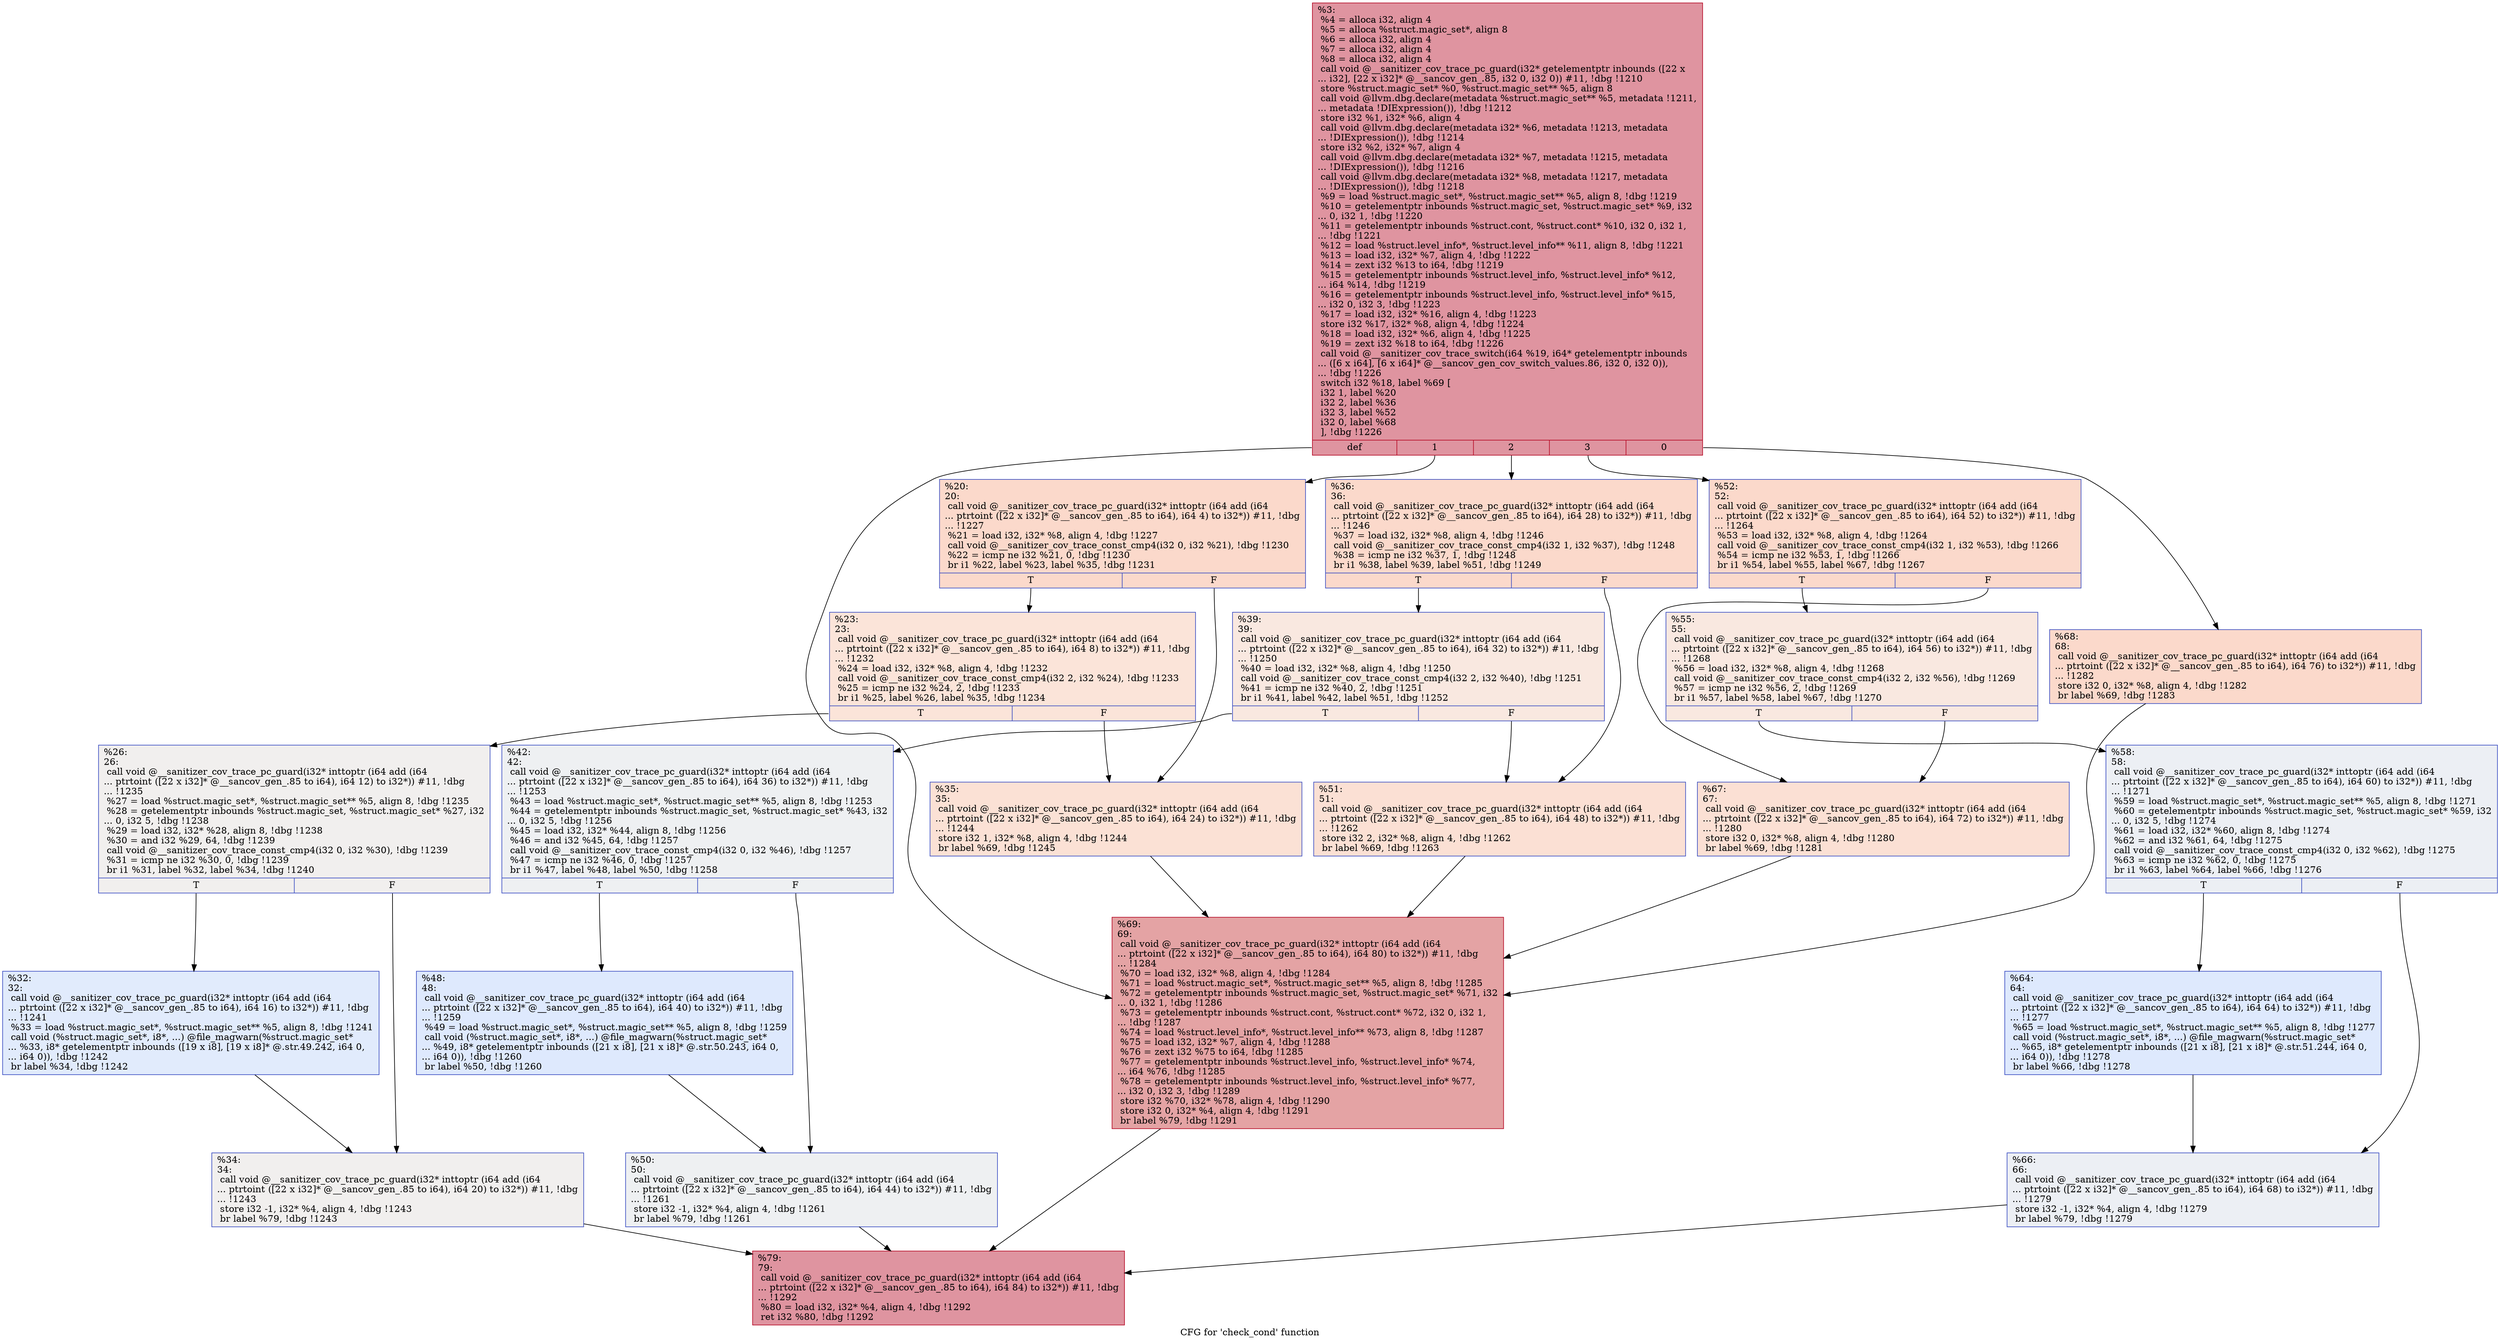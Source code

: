 digraph "CFG for 'check_cond' function" {
	label="CFG for 'check_cond' function";

	Node0x5637155d40d0 [shape=record,color="#b70d28ff", style=filled, fillcolor="#b70d2870",label="{%3:\l  %4 = alloca i32, align 4\l  %5 = alloca %struct.magic_set*, align 8\l  %6 = alloca i32, align 4\l  %7 = alloca i32, align 4\l  %8 = alloca i32, align 4\l  call void @__sanitizer_cov_trace_pc_guard(i32* getelementptr inbounds ([22 x\l... i32], [22 x i32]* @__sancov_gen_.85, i32 0, i32 0)) #11, !dbg !1210\l  store %struct.magic_set* %0, %struct.magic_set** %5, align 8\l  call void @llvm.dbg.declare(metadata %struct.magic_set** %5, metadata !1211,\l... metadata !DIExpression()), !dbg !1212\l  store i32 %1, i32* %6, align 4\l  call void @llvm.dbg.declare(metadata i32* %6, metadata !1213, metadata\l... !DIExpression()), !dbg !1214\l  store i32 %2, i32* %7, align 4\l  call void @llvm.dbg.declare(metadata i32* %7, metadata !1215, metadata\l... !DIExpression()), !dbg !1216\l  call void @llvm.dbg.declare(metadata i32* %8, metadata !1217, metadata\l... !DIExpression()), !dbg !1218\l  %9 = load %struct.magic_set*, %struct.magic_set** %5, align 8, !dbg !1219\l  %10 = getelementptr inbounds %struct.magic_set, %struct.magic_set* %9, i32\l... 0, i32 1, !dbg !1220\l  %11 = getelementptr inbounds %struct.cont, %struct.cont* %10, i32 0, i32 1,\l... !dbg !1221\l  %12 = load %struct.level_info*, %struct.level_info** %11, align 8, !dbg !1221\l  %13 = load i32, i32* %7, align 4, !dbg !1222\l  %14 = zext i32 %13 to i64, !dbg !1219\l  %15 = getelementptr inbounds %struct.level_info, %struct.level_info* %12,\l... i64 %14, !dbg !1219\l  %16 = getelementptr inbounds %struct.level_info, %struct.level_info* %15,\l... i32 0, i32 3, !dbg !1223\l  %17 = load i32, i32* %16, align 4, !dbg !1223\l  store i32 %17, i32* %8, align 4, !dbg !1224\l  %18 = load i32, i32* %6, align 4, !dbg !1225\l  %19 = zext i32 %18 to i64, !dbg !1226\l  call void @__sanitizer_cov_trace_switch(i64 %19, i64* getelementptr inbounds\l... ([6 x i64], [6 x i64]* @__sancov_gen_cov_switch_values.86, i32 0, i32 0)),\l... !dbg !1226\l  switch i32 %18, label %69 [\l    i32 1, label %20\l    i32 2, label %36\l    i32 3, label %52\l    i32 0, label %68\l  ], !dbg !1226\l|{<s0>def|<s1>1|<s2>2|<s3>3|<s4>0}}"];
	Node0x5637155d40d0:s0 -> Node0x5637155d86a0;
	Node0x5637155d40d0:s1 -> Node0x5637155d80b0;
	Node0x5637155d40d0:s2 -> Node0x5637155d8290;
	Node0x5637155d40d0:s3 -> Node0x5637155d8470;
	Node0x5637155d40d0:s4 -> Node0x5637155d8650;
	Node0x5637155d80b0 [shape=record,color="#3d50c3ff", style=filled, fillcolor="#f7a88970",label="{%20:\l20:                                               \l  call void @__sanitizer_cov_trace_pc_guard(i32* inttoptr (i64 add (i64\l... ptrtoint ([22 x i32]* @__sancov_gen_.85 to i64), i64 4) to i32*)) #11, !dbg\l... !1227\l  %21 = load i32, i32* %8, align 4, !dbg !1227\l  call void @__sanitizer_cov_trace_const_cmp4(i32 0, i32 %21), !dbg !1230\l  %22 = icmp ne i32 %21, 0, !dbg !1230\l  br i1 %22, label %23, label %35, !dbg !1231\l|{<s0>T|<s1>F}}"];
	Node0x5637155d80b0:s0 -> Node0x5637155d8100;
	Node0x5637155d80b0:s1 -> Node0x5637155d8240;
	Node0x5637155d8100 [shape=record,color="#3d50c3ff", style=filled, fillcolor="#f5c1a970",label="{%23:\l23:                                               \l  call void @__sanitizer_cov_trace_pc_guard(i32* inttoptr (i64 add (i64\l... ptrtoint ([22 x i32]* @__sancov_gen_.85 to i64), i64 8) to i32*)) #11, !dbg\l... !1232\l  %24 = load i32, i32* %8, align 4, !dbg !1232\l  call void @__sanitizer_cov_trace_const_cmp4(i32 2, i32 %24), !dbg !1233\l  %25 = icmp ne i32 %24, 2, !dbg !1233\l  br i1 %25, label %26, label %35, !dbg !1234\l|{<s0>T|<s1>F}}"];
	Node0x5637155d8100:s0 -> Node0x5637155d8150;
	Node0x5637155d8100:s1 -> Node0x5637155d8240;
	Node0x5637155d8150 [shape=record,color="#3d50c3ff", style=filled, fillcolor="#e0dbd870",label="{%26:\l26:                                               \l  call void @__sanitizer_cov_trace_pc_guard(i32* inttoptr (i64 add (i64\l... ptrtoint ([22 x i32]* @__sancov_gen_.85 to i64), i64 12) to i32*)) #11, !dbg\l... !1235\l  %27 = load %struct.magic_set*, %struct.magic_set** %5, align 8, !dbg !1235\l  %28 = getelementptr inbounds %struct.magic_set, %struct.magic_set* %27, i32\l... 0, i32 5, !dbg !1238\l  %29 = load i32, i32* %28, align 8, !dbg !1238\l  %30 = and i32 %29, 64, !dbg !1239\l  call void @__sanitizer_cov_trace_const_cmp4(i32 0, i32 %30), !dbg !1239\l  %31 = icmp ne i32 %30, 0, !dbg !1239\l  br i1 %31, label %32, label %34, !dbg !1240\l|{<s0>T|<s1>F}}"];
	Node0x5637155d8150:s0 -> Node0x5637155d81a0;
	Node0x5637155d8150:s1 -> Node0x5637155d81f0;
	Node0x5637155d81a0 [shape=record,color="#3d50c3ff", style=filled, fillcolor="#bbd1f870",label="{%32:\l32:                                               \l  call void @__sanitizer_cov_trace_pc_guard(i32* inttoptr (i64 add (i64\l... ptrtoint ([22 x i32]* @__sancov_gen_.85 to i64), i64 16) to i32*)) #11, !dbg\l... !1241\l  %33 = load %struct.magic_set*, %struct.magic_set** %5, align 8, !dbg !1241\l  call void (%struct.magic_set*, i8*, ...) @file_magwarn(%struct.magic_set*\l... %33, i8* getelementptr inbounds ([19 x i8], [19 x i8]* @.str.49.242, i64 0,\l... i64 0)), !dbg !1242\l  br label %34, !dbg !1242\l}"];
	Node0x5637155d81a0 -> Node0x5637155d81f0;
	Node0x5637155d81f0 [shape=record,color="#3d50c3ff", style=filled, fillcolor="#e0dbd870",label="{%34:\l34:                                               \l  call void @__sanitizer_cov_trace_pc_guard(i32* inttoptr (i64 add (i64\l... ptrtoint ([22 x i32]* @__sancov_gen_.85 to i64), i64 20) to i32*)) #11, !dbg\l... !1243\l  store i32 -1, i32* %4, align 4, !dbg !1243\l  br label %79, !dbg !1243\l}"];
	Node0x5637155d81f0 -> Node0x5637155d86f0;
	Node0x5637155d8240 [shape=record,color="#3d50c3ff", style=filled, fillcolor="#f7bca170",label="{%35:\l35:                                               \l  call void @__sanitizer_cov_trace_pc_guard(i32* inttoptr (i64 add (i64\l... ptrtoint ([22 x i32]* @__sancov_gen_.85 to i64), i64 24) to i32*)) #11, !dbg\l... !1244\l  store i32 1, i32* %8, align 4, !dbg !1244\l  br label %69, !dbg !1245\l}"];
	Node0x5637155d8240 -> Node0x5637155d86a0;
	Node0x5637155d8290 [shape=record,color="#3d50c3ff", style=filled, fillcolor="#f7a88970",label="{%36:\l36:                                               \l  call void @__sanitizer_cov_trace_pc_guard(i32* inttoptr (i64 add (i64\l... ptrtoint ([22 x i32]* @__sancov_gen_.85 to i64), i64 28) to i32*)) #11, !dbg\l... !1246\l  %37 = load i32, i32* %8, align 4, !dbg !1246\l  call void @__sanitizer_cov_trace_const_cmp4(i32 1, i32 %37), !dbg !1248\l  %38 = icmp ne i32 %37, 1, !dbg !1248\l  br i1 %38, label %39, label %51, !dbg !1249\l|{<s0>T|<s1>F}}"];
	Node0x5637155d8290:s0 -> Node0x5637155d82e0;
	Node0x5637155d8290:s1 -> Node0x5637155d8420;
	Node0x5637155d82e0 [shape=record,color="#3d50c3ff", style=filled, fillcolor="#f1ccb870",label="{%39:\l39:                                               \l  call void @__sanitizer_cov_trace_pc_guard(i32* inttoptr (i64 add (i64\l... ptrtoint ([22 x i32]* @__sancov_gen_.85 to i64), i64 32) to i32*)) #11, !dbg\l... !1250\l  %40 = load i32, i32* %8, align 4, !dbg !1250\l  call void @__sanitizer_cov_trace_const_cmp4(i32 2, i32 %40), !dbg !1251\l  %41 = icmp ne i32 %40, 2, !dbg !1251\l  br i1 %41, label %42, label %51, !dbg !1252\l|{<s0>T|<s1>F}}"];
	Node0x5637155d82e0:s0 -> Node0x5637155d8330;
	Node0x5637155d82e0:s1 -> Node0x5637155d8420;
	Node0x5637155d8330 [shape=record,color="#3d50c3ff", style=filled, fillcolor="#d9dce170",label="{%42:\l42:                                               \l  call void @__sanitizer_cov_trace_pc_guard(i32* inttoptr (i64 add (i64\l... ptrtoint ([22 x i32]* @__sancov_gen_.85 to i64), i64 36) to i32*)) #11, !dbg\l... !1253\l  %43 = load %struct.magic_set*, %struct.magic_set** %5, align 8, !dbg !1253\l  %44 = getelementptr inbounds %struct.magic_set, %struct.magic_set* %43, i32\l... 0, i32 5, !dbg !1256\l  %45 = load i32, i32* %44, align 8, !dbg !1256\l  %46 = and i32 %45, 64, !dbg !1257\l  call void @__sanitizer_cov_trace_const_cmp4(i32 0, i32 %46), !dbg !1257\l  %47 = icmp ne i32 %46, 0, !dbg !1257\l  br i1 %47, label %48, label %50, !dbg !1258\l|{<s0>T|<s1>F}}"];
	Node0x5637155d8330:s0 -> Node0x5637155d8380;
	Node0x5637155d8330:s1 -> Node0x5637155d83d0;
	Node0x5637155d8380 [shape=record,color="#3d50c3ff", style=filled, fillcolor="#b5cdfa70",label="{%48:\l48:                                               \l  call void @__sanitizer_cov_trace_pc_guard(i32* inttoptr (i64 add (i64\l... ptrtoint ([22 x i32]* @__sancov_gen_.85 to i64), i64 40) to i32*)) #11, !dbg\l... !1259\l  %49 = load %struct.magic_set*, %struct.magic_set** %5, align 8, !dbg !1259\l  call void (%struct.magic_set*, i8*, ...) @file_magwarn(%struct.magic_set*\l... %49, i8* getelementptr inbounds ([21 x i8], [21 x i8]* @.str.50.243, i64 0,\l... i64 0)), !dbg !1260\l  br label %50, !dbg !1260\l}"];
	Node0x5637155d8380 -> Node0x5637155d83d0;
	Node0x5637155d83d0 [shape=record,color="#3d50c3ff", style=filled, fillcolor="#d9dce170",label="{%50:\l50:                                               \l  call void @__sanitizer_cov_trace_pc_guard(i32* inttoptr (i64 add (i64\l... ptrtoint ([22 x i32]* @__sancov_gen_.85 to i64), i64 44) to i32*)) #11, !dbg\l... !1261\l  store i32 -1, i32* %4, align 4, !dbg !1261\l  br label %79, !dbg !1261\l}"];
	Node0x5637155d83d0 -> Node0x5637155d86f0;
	Node0x5637155d8420 [shape=record,color="#3d50c3ff", style=filled, fillcolor="#f7b99e70",label="{%51:\l51:                                               \l  call void @__sanitizer_cov_trace_pc_guard(i32* inttoptr (i64 add (i64\l... ptrtoint ([22 x i32]* @__sancov_gen_.85 to i64), i64 48) to i32*)) #11, !dbg\l... !1262\l  store i32 2, i32* %8, align 4, !dbg !1262\l  br label %69, !dbg !1263\l}"];
	Node0x5637155d8420 -> Node0x5637155d86a0;
	Node0x5637155d8470 [shape=record,color="#3d50c3ff", style=filled, fillcolor="#f7a88970",label="{%52:\l52:                                               \l  call void @__sanitizer_cov_trace_pc_guard(i32* inttoptr (i64 add (i64\l... ptrtoint ([22 x i32]* @__sancov_gen_.85 to i64), i64 52) to i32*)) #11, !dbg\l... !1264\l  %53 = load i32, i32* %8, align 4, !dbg !1264\l  call void @__sanitizer_cov_trace_const_cmp4(i32 1, i32 %53), !dbg !1266\l  %54 = icmp ne i32 %53, 1, !dbg !1266\l  br i1 %54, label %55, label %67, !dbg !1267\l|{<s0>T|<s1>F}}"];
	Node0x5637155d8470:s0 -> Node0x5637155d84c0;
	Node0x5637155d8470:s1 -> Node0x5637155d8600;
	Node0x5637155d84c0 [shape=record,color="#3d50c3ff", style=filled, fillcolor="#f1ccb870",label="{%55:\l55:                                               \l  call void @__sanitizer_cov_trace_pc_guard(i32* inttoptr (i64 add (i64\l... ptrtoint ([22 x i32]* @__sancov_gen_.85 to i64), i64 56) to i32*)) #11, !dbg\l... !1268\l  %56 = load i32, i32* %8, align 4, !dbg !1268\l  call void @__sanitizer_cov_trace_const_cmp4(i32 2, i32 %56), !dbg !1269\l  %57 = icmp ne i32 %56, 2, !dbg !1269\l  br i1 %57, label %58, label %67, !dbg !1270\l|{<s0>T|<s1>F}}"];
	Node0x5637155d84c0:s0 -> Node0x5637155d8510;
	Node0x5637155d84c0:s1 -> Node0x5637155d8600;
	Node0x5637155d8510 [shape=record,color="#3d50c3ff", style=filled, fillcolor="#d4dbe670",label="{%58:\l58:                                               \l  call void @__sanitizer_cov_trace_pc_guard(i32* inttoptr (i64 add (i64\l... ptrtoint ([22 x i32]* @__sancov_gen_.85 to i64), i64 60) to i32*)) #11, !dbg\l... !1271\l  %59 = load %struct.magic_set*, %struct.magic_set** %5, align 8, !dbg !1271\l  %60 = getelementptr inbounds %struct.magic_set, %struct.magic_set* %59, i32\l... 0, i32 5, !dbg !1274\l  %61 = load i32, i32* %60, align 8, !dbg !1274\l  %62 = and i32 %61, 64, !dbg !1275\l  call void @__sanitizer_cov_trace_const_cmp4(i32 0, i32 %62), !dbg !1275\l  %63 = icmp ne i32 %62, 0, !dbg !1275\l  br i1 %63, label %64, label %66, !dbg !1276\l|{<s0>T|<s1>F}}"];
	Node0x5637155d8510:s0 -> Node0x5637155d8560;
	Node0x5637155d8510:s1 -> Node0x5637155d85b0;
	Node0x5637155d8560 [shape=record,color="#3d50c3ff", style=filled, fillcolor="#b5cdfa70",label="{%64:\l64:                                               \l  call void @__sanitizer_cov_trace_pc_guard(i32* inttoptr (i64 add (i64\l... ptrtoint ([22 x i32]* @__sancov_gen_.85 to i64), i64 64) to i32*)) #11, !dbg\l... !1277\l  %65 = load %struct.magic_set*, %struct.magic_set** %5, align 8, !dbg !1277\l  call void (%struct.magic_set*, i8*, ...) @file_magwarn(%struct.magic_set*\l... %65, i8* getelementptr inbounds ([21 x i8], [21 x i8]* @.str.51.244, i64 0,\l... i64 0)), !dbg !1278\l  br label %66, !dbg !1278\l}"];
	Node0x5637155d8560 -> Node0x5637155d85b0;
	Node0x5637155d85b0 [shape=record,color="#3d50c3ff", style=filled, fillcolor="#d4dbe670",label="{%66:\l66:                                               \l  call void @__sanitizer_cov_trace_pc_guard(i32* inttoptr (i64 add (i64\l... ptrtoint ([22 x i32]* @__sancov_gen_.85 to i64), i64 68) to i32*)) #11, !dbg\l... !1279\l  store i32 -1, i32* %4, align 4, !dbg !1279\l  br label %79, !dbg !1279\l}"];
	Node0x5637155d85b0 -> Node0x5637155d86f0;
	Node0x5637155d8600 [shape=record,color="#3d50c3ff", style=filled, fillcolor="#f7b99e70",label="{%67:\l67:                                               \l  call void @__sanitizer_cov_trace_pc_guard(i32* inttoptr (i64 add (i64\l... ptrtoint ([22 x i32]* @__sancov_gen_.85 to i64), i64 72) to i32*)) #11, !dbg\l... !1280\l  store i32 0, i32* %8, align 4, !dbg !1280\l  br label %69, !dbg !1281\l}"];
	Node0x5637155d8600 -> Node0x5637155d86a0;
	Node0x5637155d8650 [shape=record,color="#3d50c3ff", style=filled, fillcolor="#f7a88970",label="{%68:\l68:                                               \l  call void @__sanitizer_cov_trace_pc_guard(i32* inttoptr (i64 add (i64\l... ptrtoint ([22 x i32]* @__sancov_gen_.85 to i64), i64 76) to i32*)) #11, !dbg\l... !1282\l  store i32 0, i32* %8, align 4, !dbg !1282\l  br label %69, !dbg !1283\l}"];
	Node0x5637155d8650 -> Node0x5637155d86a0;
	Node0x5637155d86a0 [shape=record,color="#b70d28ff", style=filled, fillcolor="#c32e3170",label="{%69:\l69:                                               \l  call void @__sanitizer_cov_trace_pc_guard(i32* inttoptr (i64 add (i64\l... ptrtoint ([22 x i32]* @__sancov_gen_.85 to i64), i64 80) to i32*)) #11, !dbg\l... !1284\l  %70 = load i32, i32* %8, align 4, !dbg !1284\l  %71 = load %struct.magic_set*, %struct.magic_set** %5, align 8, !dbg !1285\l  %72 = getelementptr inbounds %struct.magic_set, %struct.magic_set* %71, i32\l... 0, i32 1, !dbg !1286\l  %73 = getelementptr inbounds %struct.cont, %struct.cont* %72, i32 0, i32 1,\l... !dbg !1287\l  %74 = load %struct.level_info*, %struct.level_info** %73, align 8, !dbg !1287\l  %75 = load i32, i32* %7, align 4, !dbg !1288\l  %76 = zext i32 %75 to i64, !dbg !1285\l  %77 = getelementptr inbounds %struct.level_info, %struct.level_info* %74,\l... i64 %76, !dbg !1285\l  %78 = getelementptr inbounds %struct.level_info, %struct.level_info* %77,\l... i32 0, i32 3, !dbg !1289\l  store i32 %70, i32* %78, align 4, !dbg !1290\l  store i32 0, i32* %4, align 4, !dbg !1291\l  br label %79, !dbg !1291\l}"];
	Node0x5637155d86a0 -> Node0x5637155d86f0;
	Node0x5637155d86f0 [shape=record,color="#b70d28ff", style=filled, fillcolor="#b70d2870",label="{%79:\l79:                                               \l  call void @__sanitizer_cov_trace_pc_guard(i32* inttoptr (i64 add (i64\l... ptrtoint ([22 x i32]* @__sancov_gen_.85 to i64), i64 84) to i32*)) #11, !dbg\l... !1292\l  %80 = load i32, i32* %4, align 4, !dbg !1292\l  ret i32 %80, !dbg !1292\l}"];
}

